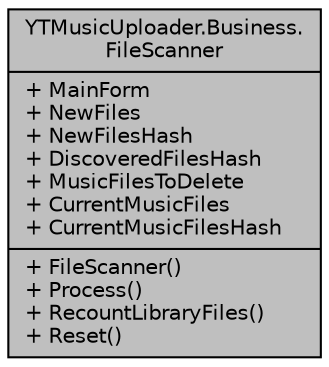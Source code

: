 digraph "YTMusicUploader.Business.FileScanner"
{
 // LATEX_PDF_SIZE
  edge [fontname="Helvetica",fontsize="10",labelfontname="Helvetica",labelfontsize="10"];
  node [fontname="Helvetica",fontsize="10",shape=record];
  Node1 [label="{YTMusicUploader.Business.\lFileScanner\n|+ MainForm\l+ NewFiles\l+ NewFilesHash\l+ DiscoveredFilesHash\l+ MusicFilesToDelete\l+ CurrentMusicFiles\l+ CurrentMusicFilesHash\l|+ FileScanner()\l+ Process()\l+ RecountLibraryFiles()\l+ Reset()\l}",height=0.2,width=0.4,color="black", fillcolor="grey75", style="filled", fontcolor="black",tooltip="Responsive for scanning library music files and adding and managing discovered files to the database."];
}
